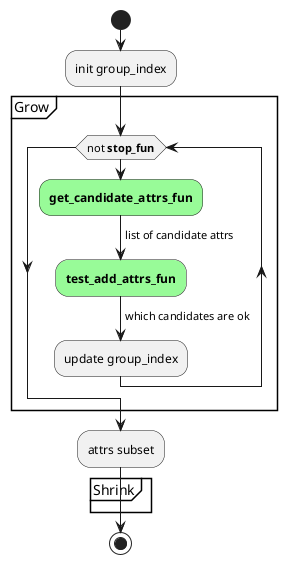 @startuml
start
:init group_index;
group Grow
#palegreen:while (not **stop_fun**)
    #palegreen:**get_candidate_attrs_fun**;
    -> list of candidate attrs;
    #palegreen:**test_add_attrs_fun**;
    -> which candidates are ok;
    :update group_index;
endwhile
end group

:attrs subset;

group Shrink

end group

stop
@enduml
